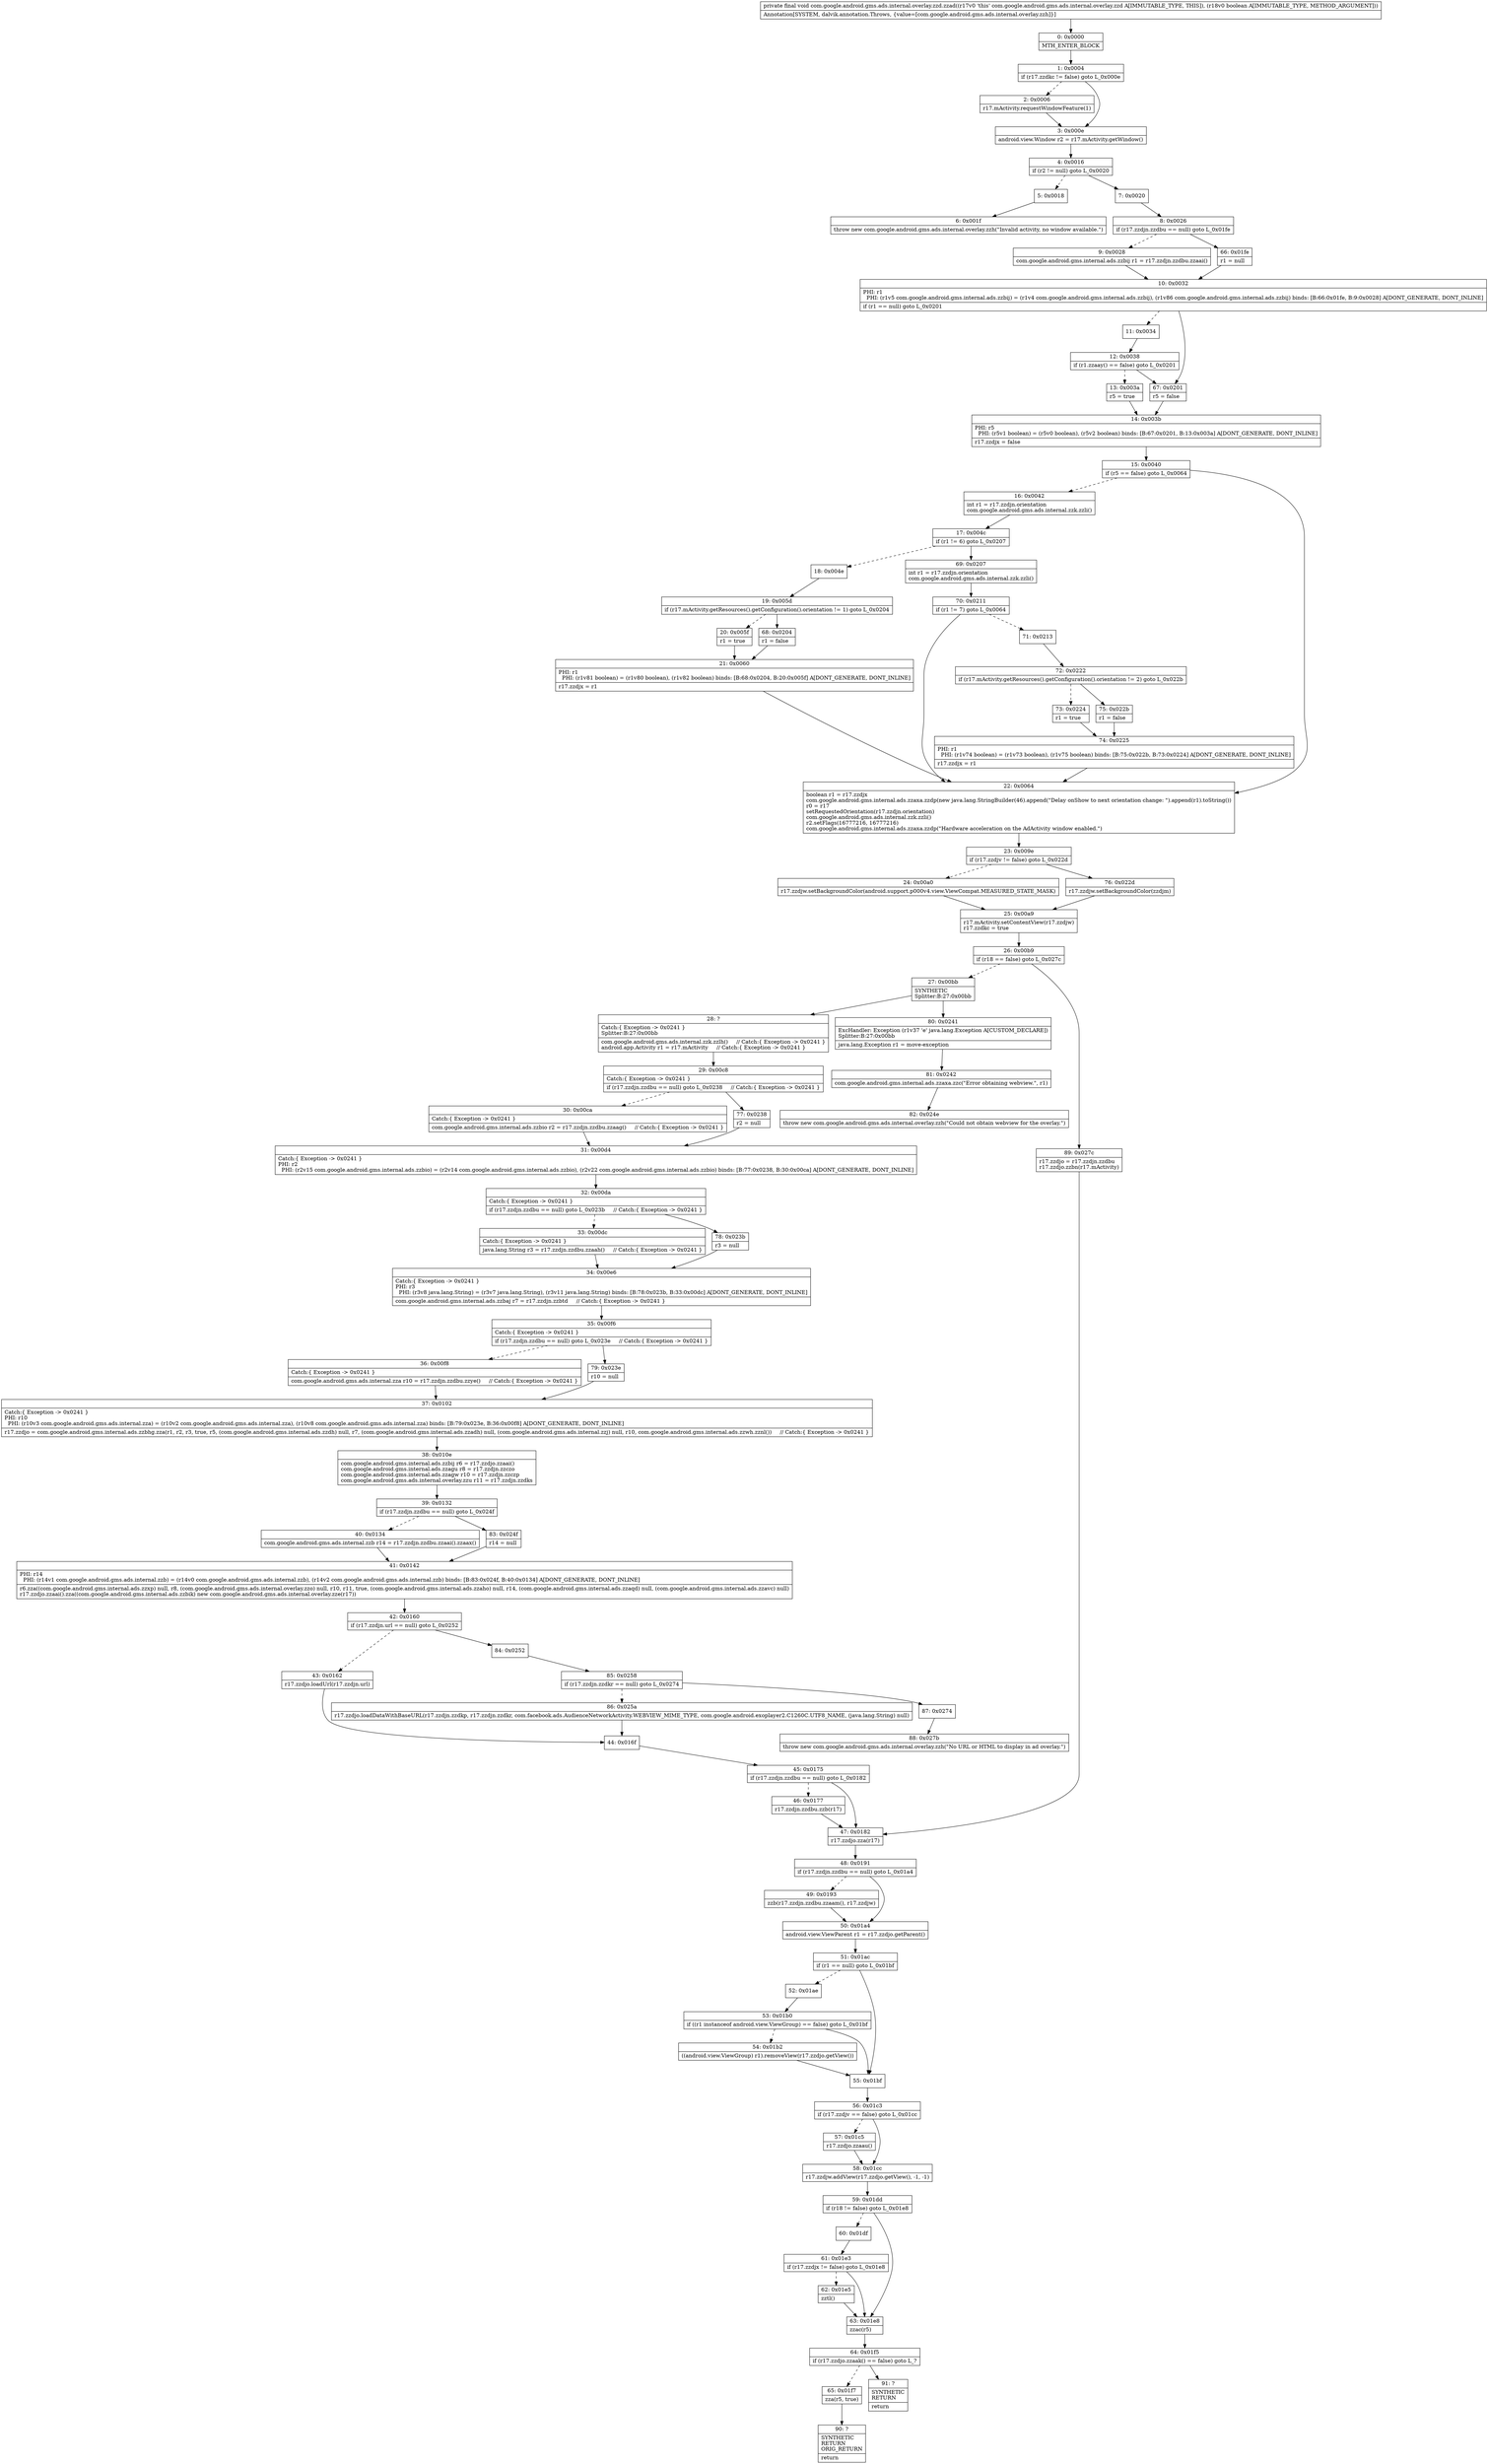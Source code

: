 digraph "CFG forcom.google.android.gms.ads.internal.overlay.zzd.zzad(Z)V" {
Node_0 [shape=record,label="{0\:\ 0x0000|MTH_ENTER_BLOCK\l}"];
Node_1 [shape=record,label="{1\:\ 0x0004|if (r17.zzdkc != false) goto L_0x000e\l}"];
Node_2 [shape=record,label="{2\:\ 0x0006|r17.mActivity.requestWindowFeature(1)\l}"];
Node_3 [shape=record,label="{3\:\ 0x000e|android.view.Window r2 = r17.mActivity.getWindow()\l}"];
Node_4 [shape=record,label="{4\:\ 0x0016|if (r2 != null) goto L_0x0020\l}"];
Node_5 [shape=record,label="{5\:\ 0x0018}"];
Node_6 [shape=record,label="{6\:\ 0x001f|throw new com.google.android.gms.ads.internal.overlay.zzh(\"Invalid activity, no window available.\")\l}"];
Node_7 [shape=record,label="{7\:\ 0x0020}"];
Node_8 [shape=record,label="{8\:\ 0x0026|if (r17.zzdjn.zzdbu == null) goto L_0x01fe\l}"];
Node_9 [shape=record,label="{9\:\ 0x0028|com.google.android.gms.internal.ads.zzbij r1 = r17.zzdjn.zzdbu.zzaai()\l}"];
Node_10 [shape=record,label="{10\:\ 0x0032|PHI: r1 \l  PHI: (r1v5 com.google.android.gms.internal.ads.zzbij) = (r1v4 com.google.android.gms.internal.ads.zzbij), (r1v86 com.google.android.gms.internal.ads.zzbij) binds: [B:66:0x01fe, B:9:0x0028] A[DONT_GENERATE, DONT_INLINE]\l|if (r1 == null) goto L_0x0201\l}"];
Node_11 [shape=record,label="{11\:\ 0x0034}"];
Node_12 [shape=record,label="{12\:\ 0x0038|if (r1.zzaay() == false) goto L_0x0201\l}"];
Node_13 [shape=record,label="{13\:\ 0x003a|r5 = true\l}"];
Node_14 [shape=record,label="{14\:\ 0x003b|PHI: r5 \l  PHI: (r5v1 boolean) = (r5v0 boolean), (r5v2 boolean) binds: [B:67:0x0201, B:13:0x003a] A[DONT_GENERATE, DONT_INLINE]\l|r17.zzdjx = false\l}"];
Node_15 [shape=record,label="{15\:\ 0x0040|if (r5 == false) goto L_0x0064\l}"];
Node_16 [shape=record,label="{16\:\ 0x0042|int r1 = r17.zzdjn.orientation\lcom.google.android.gms.ads.internal.zzk.zzli()\l}"];
Node_17 [shape=record,label="{17\:\ 0x004c|if (r1 != 6) goto L_0x0207\l}"];
Node_18 [shape=record,label="{18\:\ 0x004e}"];
Node_19 [shape=record,label="{19\:\ 0x005d|if (r17.mActivity.getResources().getConfiguration().orientation != 1) goto L_0x0204\l}"];
Node_20 [shape=record,label="{20\:\ 0x005f|r1 = true\l}"];
Node_21 [shape=record,label="{21\:\ 0x0060|PHI: r1 \l  PHI: (r1v81 boolean) = (r1v80 boolean), (r1v82 boolean) binds: [B:68:0x0204, B:20:0x005f] A[DONT_GENERATE, DONT_INLINE]\l|r17.zzdjx = r1\l}"];
Node_22 [shape=record,label="{22\:\ 0x0064|boolean r1 = r17.zzdjx\lcom.google.android.gms.internal.ads.zzaxa.zzdp(new java.lang.StringBuilder(46).append(\"Delay onShow to next orientation change: \").append(r1).toString())\lr0 = r17\lsetRequestedOrientation(r17.zzdjn.orientation)\lcom.google.android.gms.ads.internal.zzk.zzli()\lr2.setFlags(16777216, 16777216)\lcom.google.android.gms.internal.ads.zzaxa.zzdp(\"Hardware acceleration on the AdActivity window enabled.\")\l}"];
Node_23 [shape=record,label="{23\:\ 0x009e|if (r17.zzdjv != false) goto L_0x022d\l}"];
Node_24 [shape=record,label="{24\:\ 0x00a0|r17.zzdjw.setBackgroundColor(android.support.p000v4.view.ViewCompat.MEASURED_STATE_MASK)\l}"];
Node_25 [shape=record,label="{25\:\ 0x00a9|r17.mActivity.setContentView(r17.zzdjw)\lr17.zzdkc = true\l}"];
Node_26 [shape=record,label="{26\:\ 0x00b9|if (r18 == false) goto L_0x027c\l}"];
Node_27 [shape=record,label="{27\:\ 0x00bb|SYNTHETIC\lSplitter:B:27:0x00bb\l}"];
Node_28 [shape=record,label="{28\:\ ?|Catch:\{ Exception \-\> 0x0241 \}\lSplitter:B:27:0x00bb\l|com.google.android.gms.ads.internal.zzk.zzlh()     \/\/ Catch:\{ Exception \-\> 0x0241 \}\landroid.app.Activity r1 = r17.mActivity     \/\/ Catch:\{ Exception \-\> 0x0241 \}\l}"];
Node_29 [shape=record,label="{29\:\ 0x00c8|Catch:\{ Exception \-\> 0x0241 \}\l|if (r17.zzdjn.zzdbu == null) goto L_0x0238     \/\/ Catch:\{ Exception \-\> 0x0241 \}\l}"];
Node_30 [shape=record,label="{30\:\ 0x00ca|Catch:\{ Exception \-\> 0x0241 \}\l|com.google.android.gms.internal.ads.zzbio r2 = r17.zzdjn.zzdbu.zzaag()     \/\/ Catch:\{ Exception \-\> 0x0241 \}\l}"];
Node_31 [shape=record,label="{31\:\ 0x00d4|Catch:\{ Exception \-\> 0x0241 \}\lPHI: r2 \l  PHI: (r2v15 com.google.android.gms.internal.ads.zzbio) = (r2v14 com.google.android.gms.internal.ads.zzbio), (r2v22 com.google.android.gms.internal.ads.zzbio) binds: [B:77:0x0238, B:30:0x00ca] A[DONT_GENERATE, DONT_INLINE]\l}"];
Node_32 [shape=record,label="{32\:\ 0x00da|Catch:\{ Exception \-\> 0x0241 \}\l|if (r17.zzdjn.zzdbu == null) goto L_0x023b     \/\/ Catch:\{ Exception \-\> 0x0241 \}\l}"];
Node_33 [shape=record,label="{33\:\ 0x00dc|Catch:\{ Exception \-\> 0x0241 \}\l|java.lang.String r3 = r17.zzdjn.zzdbu.zzaah()     \/\/ Catch:\{ Exception \-\> 0x0241 \}\l}"];
Node_34 [shape=record,label="{34\:\ 0x00e6|Catch:\{ Exception \-\> 0x0241 \}\lPHI: r3 \l  PHI: (r3v8 java.lang.String) = (r3v7 java.lang.String), (r3v11 java.lang.String) binds: [B:78:0x023b, B:33:0x00dc] A[DONT_GENERATE, DONT_INLINE]\l|com.google.android.gms.internal.ads.zzbaj r7 = r17.zzdjn.zzbtd     \/\/ Catch:\{ Exception \-\> 0x0241 \}\l}"];
Node_35 [shape=record,label="{35\:\ 0x00f6|Catch:\{ Exception \-\> 0x0241 \}\l|if (r17.zzdjn.zzdbu == null) goto L_0x023e     \/\/ Catch:\{ Exception \-\> 0x0241 \}\l}"];
Node_36 [shape=record,label="{36\:\ 0x00f8|Catch:\{ Exception \-\> 0x0241 \}\l|com.google.android.gms.ads.internal.zza r10 = r17.zzdjn.zzdbu.zzye()     \/\/ Catch:\{ Exception \-\> 0x0241 \}\l}"];
Node_37 [shape=record,label="{37\:\ 0x0102|Catch:\{ Exception \-\> 0x0241 \}\lPHI: r10 \l  PHI: (r10v3 com.google.android.gms.ads.internal.zza) = (r10v2 com.google.android.gms.ads.internal.zza), (r10v8 com.google.android.gms.ads.internal.zza) binds: [B:79:0x023e, B:36:0x00f8] A[DONT_GENERATE, DONT_INLINE]\l|r17.zzdjo = com.google.android.gms.internal.ads.zzbhg.zza(r1, r2, r3, true, r5, (com.google.android.gms.internal.ads.zzdh) null, r7, (com.google.android.gms.internal.ads.zzadh) null, (com.google.android.gms.ads.internal.zzj) null, r10, com.google.android.gms.internal.ads.zzwh.zznl())     \/\/ Catch:\{ Exception \-\> 0x0241 \}\l}"];
Node_38 [shape=record,label="{38\:\ 0x010e|com.google.android.gms.internal.ads.zzbij r6 = r17.zzdjo.zzaai()\lcom.google.android.gms.internal.ads.zzagu r8 = r17.zzdjn.zzczo\lcom.google.android.gms.internal.ads.zzagw r10 = r17.zzdjn.zzczp\lcom.google.android.gms.ads.internal.overlay.zzu r11 = r17.zzdjn.zzdks\l}"];
Node_39 [shape=record,label="{39\:\ 0x0132|if (r17.zzdjn.zzdbu == null) goto L_0x024f\l}"];
Node_40 [shape=record,label="{40\:\ 0x0134|com.google.android.gms.ads.internal.zzb r14 = r17.zzdjn.zzdbu.zzaai().zzaax()\l}"];
Node_41 [shape=record,label="{41\:\ 0x0142|PHI: r14 \l  PHI: (r14v1 com.google.android.gms.ads.internal.zzb) = (r14v0 com.google.android.gms.ads.internal.zzb), (r14v2 com.google.android.gms.ads.internal.zzb) binds: [B:83:0x024f, B:40:0x0134] A[DONT_GENERATE, DONT_INLINE]\l|r6.zza((com.google.android.gms.internal.ads.zzxp) null, r8, (com.google.android.gms.ads.internal.overlay.zzo) null, r10, r11, true, (com.google.android.gms.internal.ads.zzaho) null, r14, (com.google.android.gms.internal.ads.zzaqd) null, (com.google.android.gms.internal.ads.zzavc) null)\lr17.zzdjo.zzaai().zza((com.google.android.gms.internal.ads.zzbik) new com.google.android.gms.ads.internal.overlay.zze(r17))\l}"];
Node_42 [shape=record,label="{42\:\ 0x0160|if (r17.zzdjn.url == null) goto L_0x0252\l}"];
Node_43 [shape=record,label="{43\:\ 0x0162|r17.zzdjo.loadUrl(r17.zzdjn.url)\l}"];
Node_44 [shape=record,label="{44\:\ 0x016f}"];
Node_45 [shape=record,label="{45\:\ 0x0175|if (r17.zzdjn.zzdbu == null) goto L_0x0182\l}"];
Node_46 [shape=record,label="{46\:\ 0x0177|r17.zzdjn.zzdbu.zzb(r17)\l}"];
Node_47 [shape=record,label="{47\:\ 0x0182|r17.zzdjo.zza(r17)\l}"];
Node_48 [shape=record,label="{48\:\ 0x0191|if (r17.zzdjn.zzdbu == null) goto L_0x01a4\l}"];
Node_49 [shape=record,label="{49\:\ 0x0193|zzb(r17.zzdjn.zzdbu.zzaam(), r17.zzdjw)\l}"];
Node_50 [shape=record,label="{50\:\ 0x01a4|android.view.ViewParent r1 = r17.zzdjo.getParent()\l}"];
Node_51 [shape=record,label="{51\:\ 0x01ac|if (r1 == null) goto L_0x01bf\l}"];
Node_52 [shape=record,label="{52\:\ 0x01ae}"];
Node_53 [shape=record,label="{53\:\ 0x01b0|if ((r1 instanceof android.view.ViewGroup) == false) goto L_0x01bf\l}"];
Node_54 [shape=record,label="{54\:\ 0x01b2|((android.view.ViewGroup) r1).removeView(r17.zzdjo.getView())\l}"];
Node_55 [shape=record,label="{55\:\ 0x01bf}"];
Node_56 [shape=record,label="{56\:\ 0x01c3|if (r17.zzdjv == false) goto L_0x01cc\l}"];
Node_57 [shape=record,label="{57\:\ 0x01c5|r17.zzdjo.zzaau()\l}"];
Node_58 [shape=record,label="{58\:\ 0x01cc|r17.zzdjw.addView(r17.zzdjo.getView(), \-1, \-1)\l}"];
Node_59 [shape=record,label="{59\:\ 0x01dd|if (r18 != false) goto L_0x01e8\l}"];
Node_60 [shape=record,label="{60\:\ 0x01df}"];
Node_61 [shape=record,label="{61\:\ 0x01e3|if (r17.zzdjx != false) goto L_0x01e8\l}"];
Node_62 [shape=record,label="{62\:\ 0x01e5|zztl()\l}"];
Node_63 [shape=record,label="{63\:\ 0x01e8|zzac(r5)\l}"];
Node_64 [shape=record,label="{64\:\ 0x01f5|if (r17.zzdjo.zzaak() == false) goto L_?\l}"];
Node_65 [shape=record,label="{65\:\ 0x01f7|zza(r5, true)\l}"];
Node_66 [shape=record,label="{66\:\ 0x01fe|r1 = null\l}"];
Node_67 [shape=record,label="{67\:\ 0x0201|r5 = false\l}"];
Node_68 [shape=record,label="{68\:\ 0x0204|r1 = false\l}"];
Node_69 [shape=record,label="{69\:\ 0x0207|int r1 = r17.zzdjn.orientation\lcom.google.android.gms.ads.internal.zzk.zzli()\l}"];
Node_70 [shape=record,label="{70\:\ 0x0211|if (r1 != 7) goto L_0x0064\l}"];
Node_71 [shape=record,label="{71\:\ 0x0213}"];
Node_72 [shape=record,label="{72\:\ 0x0222|if (r17.mActivity.getResources().getConfiguration().orientation != 2) goto L_0x022b\l}"];
Node_73 [shape=record,label="{73\:\ 0x0224|r1 = true\l}"];
Node_74 [shape=record,label="{74\:\ 0x0225|PHI: r1 \l  PHI: (r1v74 boolean) = (r1v73 boolean), (r1v75 boolean) binds: [B:75:0x022b, B:73:0x0224] A[DONT_GENERATE, DONT_INLINE]\l|r17.zzdjx = r1\l}"];
Node_75 [shape=record,label="{75\:\ 0x022b|r1 = false\l}"];
Node_76 [shape=record,label="{76\:\ 0x022d|r17.zzdjw.setBackgroundColor(zzdjm)\l}"];
Node_77 [shape=record,label="{77\:\ 0x0238|r2 = null\l}"];
Node_78 [shape=record,label="{78\:\ 0x023b|r3 = null\l}"];
Node_79 [shape=record,label="{79\:\ 0x023e|r10 = null\l}"];
Node_80 [shape=record,label="{80\:\ 0x0241|ExcHandler: Exception (r1v37 'e' java.lang.Exception A[CUSTOM_DECLARE])\lSplitter:B:27:0x00bb\l|java.lang.Exception r1 = move\-exception\l}"];
Node_81 [shape=record,label="{81\:\ 0x0242|com.google.android.gms.internal.ads.zzaxa.zzc(\"Error obtaining webview.\", r1)\l}"];
Node_82 [shape=record,label="{82\:\ 0x024e|throw new com.google.android.gms.ads.internal.overlay.zzh(\"Could not obtain webview for the overlay.\")\l}"];
Node_83 [shape=record,label="{83\:\ 0x024f|r14 = null\l}"];
Node_84 [shape=record,label="{84\:\ 0x0252}"];
Node_85 [shape=record,label="{85\:\ 0x0258|if (r17.zzdjn.zzdkr == null) goto L_0x0274\l}"];
Node_86 [shape=record,label="{86\:\ 0x025a|r17.zzdjo.loadDataWithBaseURL(r17.zzdjn.zzdkp, r17.zzdjn.zzdkr, com.facebook.ads.AudienceNetworkActivity.WEBVIEW_MIME_TYPE, com.google.android.exoplayer2.C1260C.UTF8_NAME, (java.lang.String) null)\l}"];
Node_87 [shape=record,label="{87\:\ 0x0274}"];
Node_88 [shape=record,label="{88\:\ 0x027b|throw new com.google.android.gms.ads.internal.overlay.zzh(\"No URL or HTML to display in ad overlay.\")\l}"];
Node_89 [shape=record,label="{89\:\ 0x027c|r17.zzdjo = r17.zzdjn.zzdbu\lr17.zzdjo.zzbn(r17.mActivity)\l}"];
Node_90 [shape=record,label="{90\:\ ?|SYNTHETIC\lRETURN\lORIG_RETURN\l|return\l}"];
Node_91 [shape=record,label="{91\:\ ?|SYNTHETIC\lRETURN\l|return\l}"];
MethodNode[shape=record,label="{private final void com.google.android.gms.ads.internal.overlay.zzd.zzad((r17v0 'this' com.google.android.gms.ads.internal.overlay.zzd A[IMMUTABLE_TYPE, THIS]), (r18v0 boolean A[IMMUTABLE_TYPE, METHOD_ARGUMENT]))  | Annotation[SYSTEM, dalvik.annotation.Throws, \{value=[com.google.android.gms.ads.internal.overlay.zzh]\}]\l}"];
MethodNode -> Node_0;
Node_0 -> Node_1;
Node_1 -> Node_2[style=dashed];
Node_1 -> Node_3;
Node_2 -> Node_3;
Node_3 -> Node_4;
Node_4 -> Node_5[style=dashed];
Node_4 -> Node_7;
Node_5 -> Node_6;
Node_7 -> Node_8;
Node_8 -> Node_9[style=dashed];
Node_8 -> Node_66;
Node_9 -> Node_10;
Node_10 -> Node_11[style=dashed];
Node_10 -> Node_67;
Node_11 -> Node_12;
Node_12 -> Node_13[style=dashed];
Node_12 -> Node_67;
Node_13 -> Node_14;
Node_14 -> Node_15;
Node_15 -> Node_16[style=dashed];
Node_15 -> Node_22;
Node_16 -> Node_17;
Node_17 -> Node_18[style=dashed];
Node_17 -> Node_69;
Node_18 -> Node_19;
Node_19 -> Node_20[style=dashed];
Node_19 -> Node_68;
Node_20 -> Node_21;
Node_21 -> Node_22;
Node_22 -> Node_23;
Node_23 -> Node_24[style=dashed];
Node_23 -> Node_76;
Node_24 -> Node_25;
Node_25 -> Node_26;
Node_26 -> Node_27[style=dashed];
Node_26 -> Node_89;
Node_27 -> Node_28;
Node_27 -> Node_80;
Node_28 -> Node_29;
Node_29 -> Node_30[style=dashed];
Node_29 -> Node_77;
Node_30 -> Node_31;
Node_31 -> Node_32;
Node_32 -> Node_33[style=dashed];
Node_32 -> Node_78;
Node_33 -> Node_34;
Node_34 -> Node_35;
Node_35 -> Node_36[style=dashed];
Node_35 -> Node_79;
Node_36 -> Node_37;
Node_37 -> Node_38;
Node_38 -> Node_39;
Node_39 -> Node_40[style=dashed];
Node_39 -> Node_83;
Node_40 -> Node_41;
Node_41 -> Node_42;
Node_42 -> Node_43[style=dashed];
Node_42 -> Node_84;
Node_43 -> Node_44;
Node_44 -> Node_45;
Node_45 -> Node_46[style=dashed];
Node_45 -> Node_47;
Node_46 -> Node_47;
Node_47 -> Node_48;
Node_48 -> Node_49[style=dashed];
Node_48 -> Node_50;
Node_49 -> Node_50;
Node_50 -> Node_51;
Node_51 -> Node_52[style=dashed];
Node_51 -> Node_55;
Node_52 -> Node_53;
Node_53 -> Node_54[style=dashed];
Node_53 -> Node_55;
Node_54 -> Node_55;
Node_55 -> Node_56;
Node_56 -> Node_57[style=dashed];
Node_56 -> Node_58;
Node_57 -> Node_58;
Node_58 -> Node_59;
Node_59 -> Node_60[style=dashed];
Node_59 -> Node_63;
Node_60 -> Node_61;
Node_61 -> Node_62[style=dashed];
Node_61 -> Node_63;
Node_62 -> Node_63;
Node_63 -> Node_64;
Node_64 -> Node_65[style=dashed];
Node_64 -> Node_91;
Node_65 -> Node_90;
Node_66 -> Node_10;
Node_67 -> Node_14;
Node_68 -> Node_21;
Node_69 -> Node_70;
Node_70 -> Node_22;
Node_70 -> Node_71[style=dashed];
Node_71 -> Node_72;
Node_72 -> Node_73[style=dashed];
Node_72 -> Node_75;
Node_73 -> Node_74;
Node_74 -> Node_22;
Node_75 -> Node_74;
Node_76 -> Node_25;
Node_77 -> Node_31;
Node_78 -> Node_34;
Node_79 -> Node_37;
Node_80 -> Node_81;
Node_81 -> Node_82;
Node_83 -> Node_41;
Node_84 -> Node_85;
Node_85 -> Node_86[style=dashed];
Node_85 -> Node_87;
Node_86 -> Node_44;
Node_87 -> Node_88;
Node_89 -> Node_47;
}

